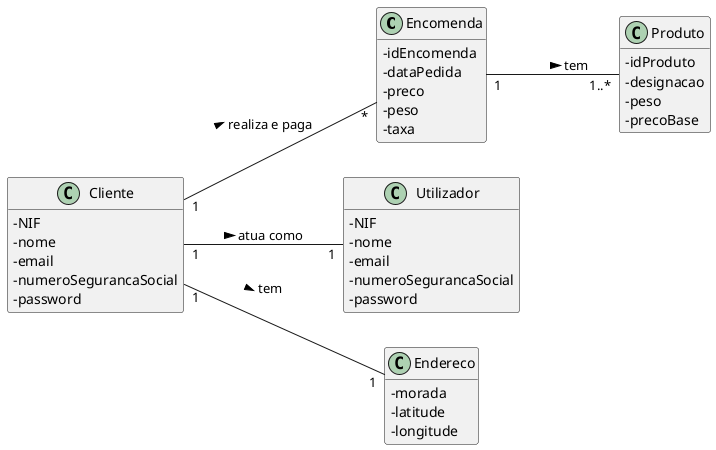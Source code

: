 @startuml
skinparam classAttributeIconSize 0
hide methods
left to right direction


class Encomenda {
  -idEncomenda
  -dataPedida
  -preco
  -peso
  -taxa
}

class Produto {
  -idProduto
  -designacao
  -peso
  -precoBase
}

class Utilizador {
  -NIF
  -nome
  -email
  -numeroSegurancaSocial
  -password
}

class Endereco {
  -morada
  -latitude
  -longitude
}

class Cliente {
  -NIF
  -nome
  -email
  -numeroSegurancaSocial
  -password
}


Cliente "1" -- "1" Utilizador: atua como >
Cliente "1" -- "*" Encomenda: realiza e paga >
Encomenda "1" -- "1..*" Produto: tem >
Cliente "1" -- "1" Endereco: tem >

@enduml
